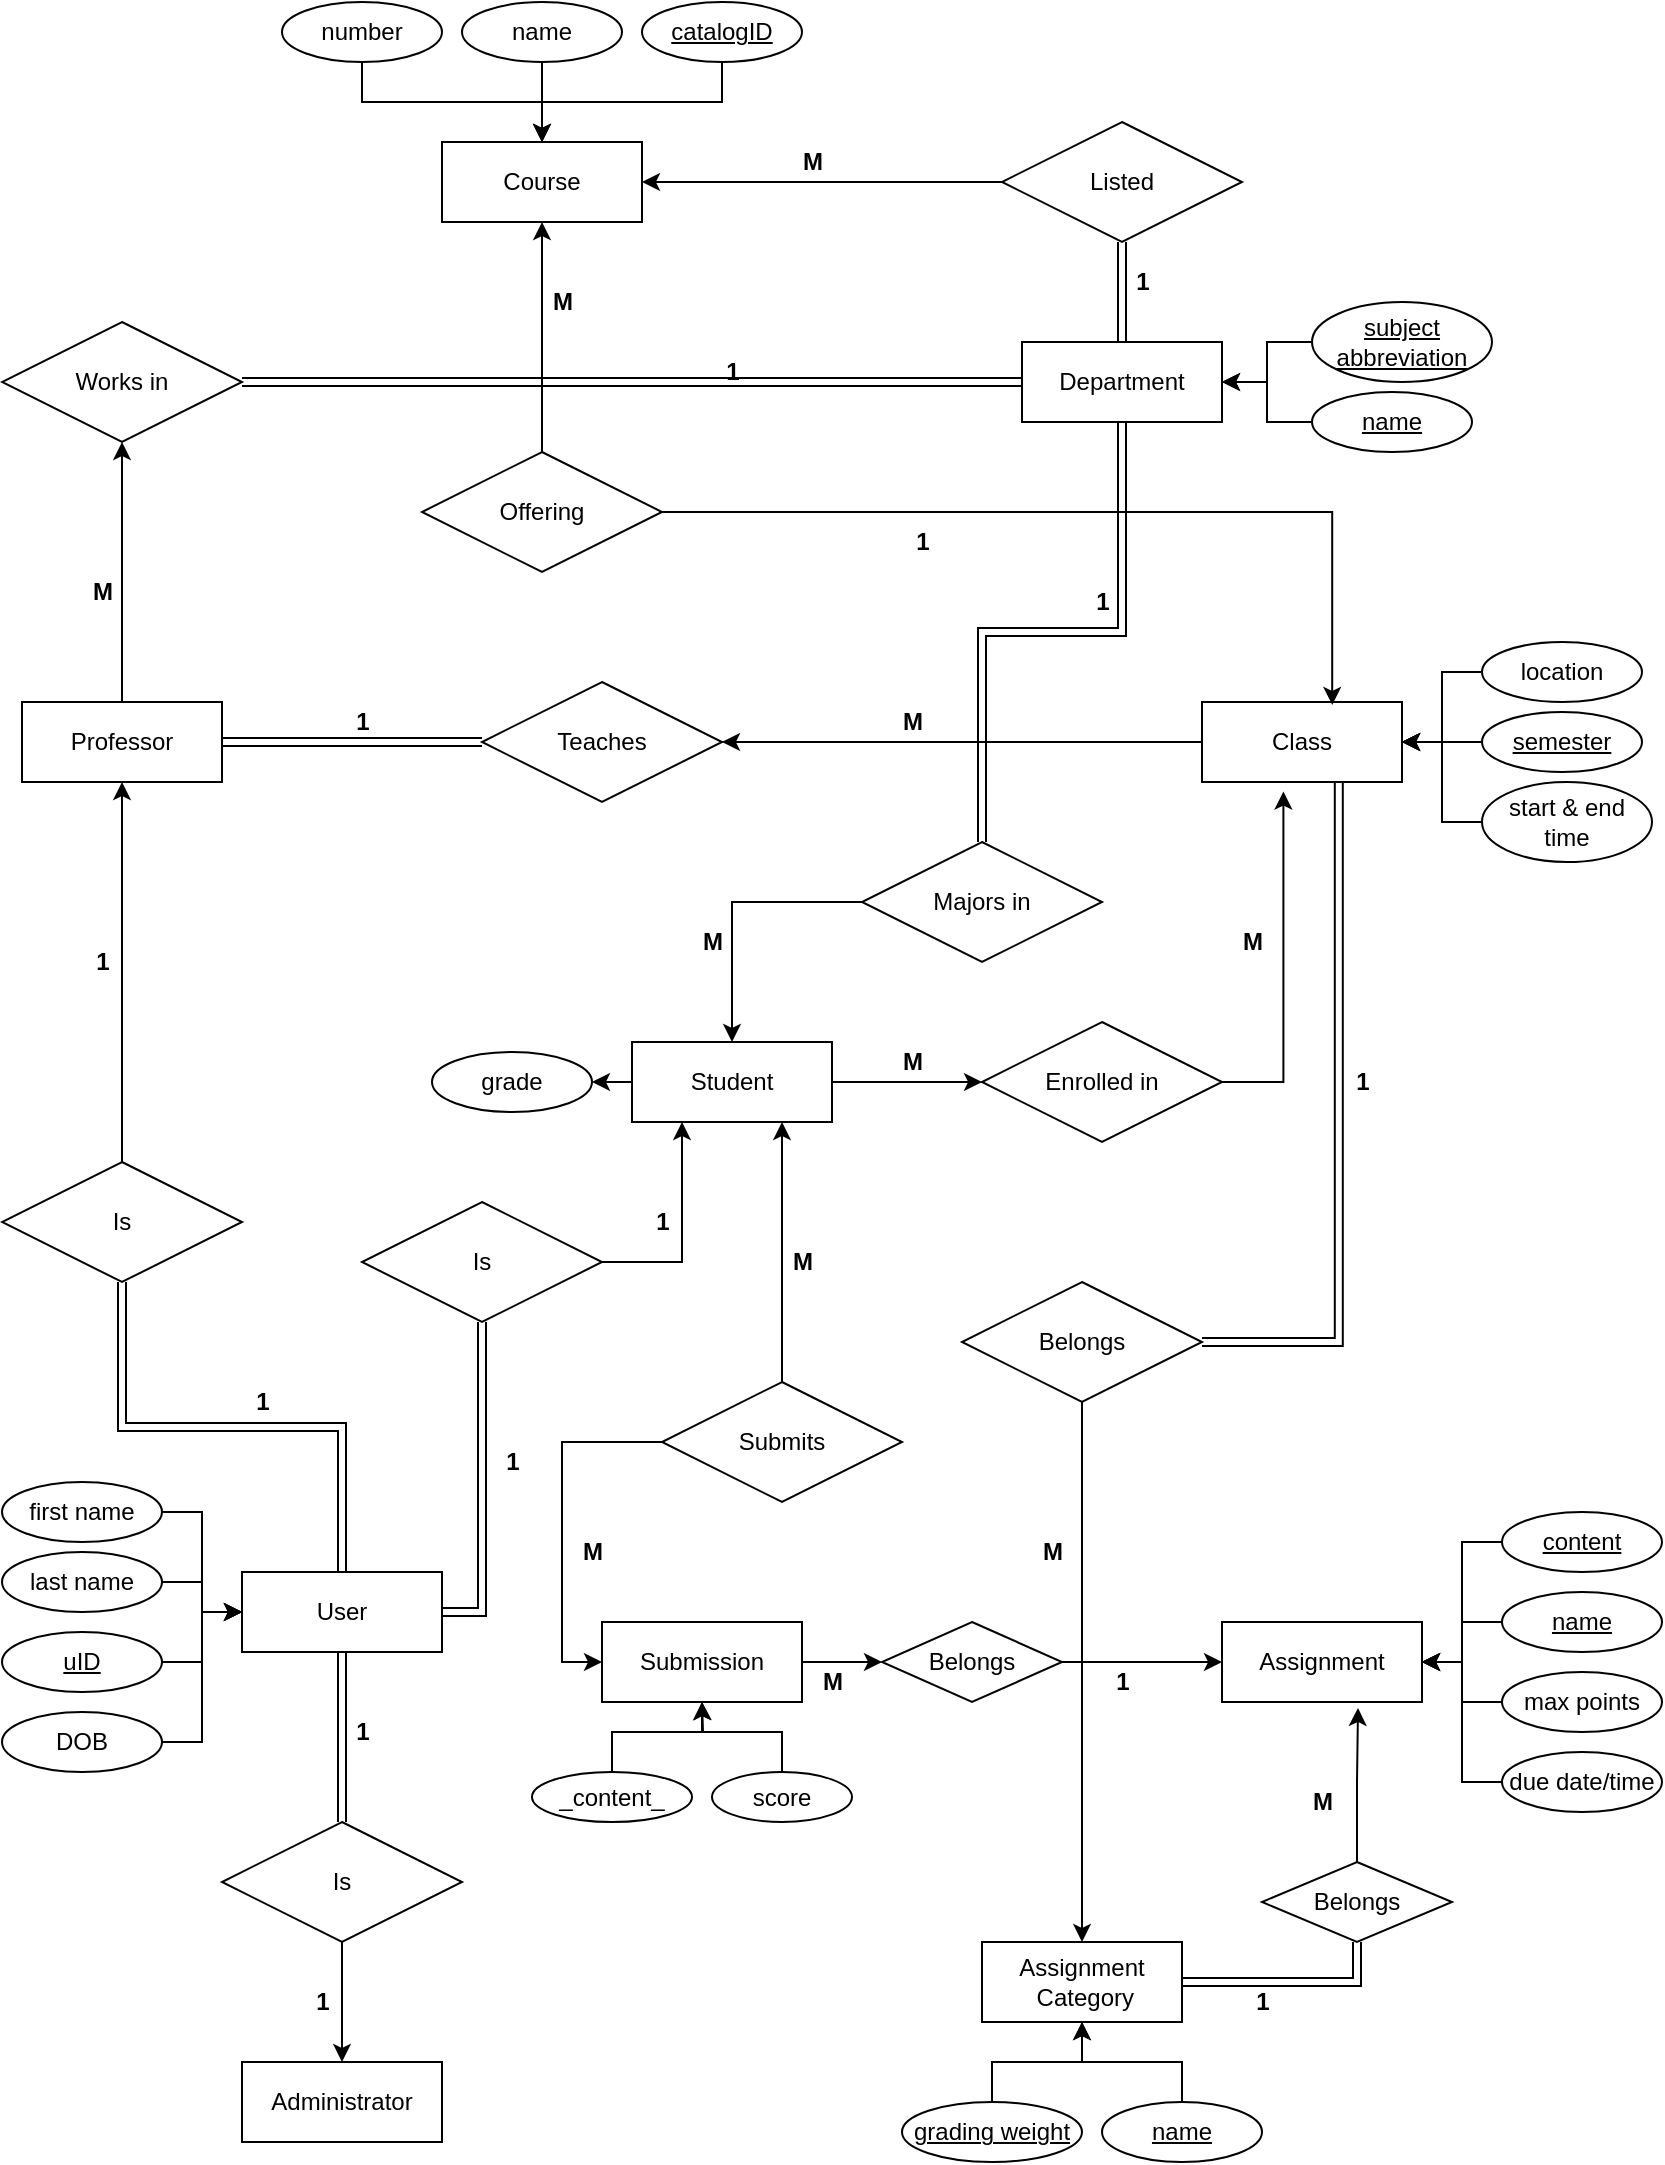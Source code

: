<mxfile version="19.0.2" type="device"><diagram id="a6OZmlNW2M9h93-4Wqxs" name="Page-1"><mxGraphModel dx="904" dy="631" grid="1" gridSize="10" guides="1" tooltips="1" connect="1" arrows="1" fold="1" page="1" pageScale="1" pageWidth="850" pageHeight="1100" math="0" shadow="0"><root><mxCell id="0"/><mxCell id="1" parent="0"/><mxCell id="9GwK_CH7k2-9QjsQ6B2H-136" style="edgeStyle=orthogonalEdgeStyle;rounded=0;orthogonalLoop=1;jettySize=auto;html=1;exitX=0.5;exitY=0;exitDx=0;exitDy=0;entryX=0.5;entryY=1;entryDx=0;entryDy=0;shape=link;" edge="1" parent="1" source="9GwK_CH7k2-9QjsQ6B2H-1" target="9GwK_CH7k2-9QjsQ6B2H-133"><mxGeometry relative="1" as="geometry"/></mxCell><mxCell id="9GwK_CH7k2-9QjsQ6B2H-139" style="edgeStyle=orthogonalEdgeStyle;rounded=0;orthogonalLoop=1;jettySize=auto;html=1;exitX=0.5;exitY=1;exitDx=0;exitDy=0;entryX=0.5;entryY=0;entryDx=0;entryDy=0;shape=link;" edge="1" parent="1" source="9GwK_CH7k2-9QjsQ6B2H-1" target="9GwK_CH7k2-9QjsQ6B2H-134"><mxGeometry relative="1" as="geometry"/></mxCell><mxCell id="9GwK_CH7k2-9QjsQ6B2H-141" style="edgeStyle=orthogonalEdgeStyle;rounded=0;orthogonalLoop=1;jettySize=auto;html=1;exitX=1;exitY=0.5;exitDx=0;exitDy=0;entryX=0.5;entryY=1;entryDx=0;entryDy=0;shape=link;" edge="1" parent="1" source="9GwK_CH7k2-9QjsQ6B2H-1" target="9GwK_CH7k2-9QjsQ6B2H-135"><mxGeometry relative="1" as="geometry"><mxPoint x="280" y="765" as="targetPoint"/></mxGeometry></mxCell><mxCell id="9GwK_CH7k2-9QjsQ6B2H-1" value="User" style="whiteSpace=wrap;html=1;align=center;" vertex="1" parent="1"><mxGeometry x="130" y="795" width="100" height="40" as="geometry"/></mxCell><mxCell id="9GwK_CH7k2-9QjsQ6B2H-47" style="edgeStyle=orthogonalEdgeStyle;rounded=0;orthogonalLoop=1;jettySize=auto;html=1;exitX=1;exitY=0.5;exitDx=0;exitDy=0;entryX=0;entryY=0.5;entryDx=0;entryDy=0;" edge="1" parent="1" source="9GwK_CH7k2-9QjsQ6B2H-2" target="9GwK_CH7k2-9QjsQ6B2H-1"><mxGeometry relative="1" as="geometry"/></mxCell><mxCell id="9GwK_CH7k2-9QjsQ6B2H-2" value="&lt;u&gt;uID&lt;/u&gt;" style="ellipse;whiteSpace=wrap;html=1;align=center;" vertex="1" parent="1"><mxGeometry x="10" y="825" width="80" height="30" as="geometry"/></mxCell><mxCell id="9GwK_CH7k2-9QjsQ6B2H-45" style="edgeStyle=orthogonalEdgeStyle;rounded=0;orthogonalLoop=1;jettySize=auto;html=1;exitX=1;exitY=0.5;exitDx=0;exitDy=0;entryX=0;entryY=0.5;entryDx=0;entryDy=0;" edge="1" parent="1" source="9GwK_CH7k2-9QjsQ6B2H-3" target="9GwK_CH7k2-9QjsQ6B2H-1"><mxGeometry relative="1" as="geometry"/></mxCell><mxCell id="9GwK_CH7k2-9QjsQ6B2H-3" value="first name" style="ellipse;whiteSpace=wrap;html=1;align=center;" vertex="1" parent="1"><mxGeometry x="10" y="750" width="80" height="30" as="geometry"/></mxCell><mxCell id="9GwK_CH7k2-9QjsQ6B2H-46" style="edgeStyle=orthogonalEdgeStyle;rounded=0;orthogonalLoop=1;jettySize=auto;html=1;exitX=1;exitY=0.5;exitDx=0;exitDy=0;entryX=0;entryY=0.5;entryDx=0;entryDy=0;" edge="1" parent="1" source="9GwK_CH7k2-9QjsQ6B2H-4" target="9GwK_CH7k2-9QjsQ6B2H-1"><mxGeometry relative="1" as="geometry"/></mxCell><mxCell id="9GwK_CH7k2-9QjsQ6B2H-4" value="last name" style="ellipse;whiteSpace=wrap;html=1;align=center;" vertex="1" parent="1"><mxGeometry x="10" y="785" width="80" height="30" as="geometry"/></mxCell><mxCell id="9GwK_CH7k2-9QjsQ6B2H-48" style="edgeStyle=orthogonalEdgeStyle;rounded=0;orthogonalLoop=1;jettySize=auto;html=1;exitX=1;exitY=0.5;exitDx=0;exitDy=0;entryX=0;entryY=0.5;entryDx=0;entryDy=0;" edge="1" parent="1" source="9GwK_CH7k2-9QjsQ6B2H-114" target="9GwK_CH7k2-9QjsQ6B2H-1"><mxGeometry relative="1" as="geometry"><mxPoint x="90" y="880" as="sourcePoint"/></mxGeometry></mxCell><mxCell id="9GwK_CH7k2-9QjsQ6B2H-9" style="edgeStyle=orthogonalEdgeStyle;rounded=0;orthogonalLoop=1;jettySize=auto;html=1;exitX=0.5;exitY=0;exitDx=0;exitDy=0;entryX=0.5;entryY=0;entryDx=0;entryDy=0;" edge="1" parent="1" source="9GwK_CH7k2-9QjsQ6B2H-1" target="9GwK_CH7k2-9QjsQ6B2H-1"><mxGeometry relative="1" as="geometry"><mxPoint x="170" y="785" as="targetPoint"/></mxGeometry></mxCell><mxCell id="9GwK_CH7k2-9QjsQ6B2H-127" style="rounded=0;orthogonalLoop=1;jettySize=auto;html=1;exitX=0.5;exitY=1;exitDx=0;exitDy=0;entryX=0.5;entryY=0;entryDx=0;entryDy=0;edgeStyle=orthogonalEdgeStyle;shape=link;" edge="1" parent="1" source="9GwK_CH7k2-9QjsQ6B2H-13" target="9GwK_CH7k2-9QjsQ6B2H-126"><mxGeometry relative="1" as="geometry"/></mxCell><mxCell id="9GwK_CH7k2-9QjsQ6B2H-13" value="Department" style="whiteSpace=wrap;html=1;align=center;" vertex="1" parent="1"><mxGeometry x="520" y="180" width="100" height="40" as="geometry"/></mxCell><mxCell id="9GwK_CH7k2-9QjsQ6B2H-44" style="edgeStyle=orthogonalEdgeStyle;rounded=0;orthogonalLoop=1;jettySize=auto;html=1;exitX=0;exitY=0.5;exitDx=0;exitDy=0;entryX=1;entryY=0.5;entryDx=0;entryDy=0;" edge="1" parent="1" source="9GwK_CH7k2-9QjsQ6B2H-15" target="9GwK_CH7k2-9QjsQ6B2H-13"><mxGeometry relative="1" as="geometry"/></mxCell><mxCell id="9GwK_CH7k2-9QjsQ6B2H-15" value="&lt;u&gt;name&lt;/u&gt;" style="ellipse;whiteSpace=wrap;html=1;align=center;" vertex="1" parent="1"><mxGeometry x="665" y="205" width="80" height="30" as="geometry"/></mxCell><mxCell id="9GwK_CH7k2-9QjsQ6B2H-42" style="edgeStyle=orthogonalEdgeStyle;rounded=0;orthogonalLoop=1;jettySize=auto;html=1;exitX=0;exitY=0.5;exitDx=0;exitDy=0;entryX=1;entryY=0.5;entryDx=0;entryDy=0;" edge="1" parent="1" source="9GwK_CH7k2-9QjsQ6B2H-16" target="9GwK_CH7k2-9QjsQ6B2H-13"><mxGeometry relative="1" as="geometry"/></mxCell><mxCell id="9GwK_CH7k2-9QjsQ6B2H-16" value="&lt;u&gt;subject abbreviation&lt;/u&gt;" style="ellipse;whiteSpace=wrap;html=1;align=center;" vertex="1" parent="1"><mxGeometry x="665" y="160" width="90" height="40" as="geometry"/></mxCell><mxCell id="9GwK_CH7k2-9QjsQ6B2H-23" value="Course" style="whiteSpace=wrap;html=1;align=center;" vertex="1" parent="1"><mxGeometry x="230" y="80" width="100" height="40" as="geometry"/></mxCell><mxCell id="9GwK_CH7k2-9QjsQ6B2H-25" style="edgeStyle=orthogonalEdgeStyle;rounded=0;orthogonalLoop=1;jettySize=auto;html=1;exitX=0.5;exitY=1;exitDx=0;exitDy=0;entryX=0.5;entryY=0;entryDx=0;entryDy=0;" edge="1" parent="1" source="9GwK_CH7k2-9QjsQ6B2H-24" target="9GwK_CH7k2-9QjsQ6B2H-23"><mxGeometry relative="1" as="geometry"/></mxCell><mxCell id="9GwK_CH7k2-9QjsQ6B2H-24" value="name" style="ellipse;whiteSpace=wrap;html=1;align=center;" vertex="1" parent="1"><mxGeometry x="240" y="10" width="80" height="30" as="geometry"/></mxCell><mxCell id="9GwK_CH7k2-9QjsQ6B2H-50" style="edgeStyle=orthogonalEdgeStyle;rounded=0;orthogonalLoop=1;jettySize=auto;html=1;exitX=0.5;exitY=1;exitDx=0;exitDy=0;entryX=0.5;entryY=0;entryDx=0;entryDy=0;" edge="1" parent="1" source="9GwK_CH7k2-9QjsQ6B2H-26" target="9GwK_CH7k2-9QjsQ6B2H-23"><mxGeometry relative="1" as="geometry"/></mxCell><mxCell id="9GwK_CH7k2-9QjsQ6B2H-26" value="number" style="ellipse;whiteSpace=wrap;html=1;align=center;" vertex="1" parent="1"><mxGeometry x="150" y="10" width="80" height="30" as="geometry"/></mxCell><mxCell id="9GwK_CH7k2-9QjsQ6B2H-49" style="edgeStyle=orthogonalEdgeStyle;rounded=0;orthogonalLoop=1;jettySize=auto;html=1;exitX=0.5;exitY=1;exitDx=0;exitDy=0;entryX=0.5;entryY=0;entryDx=0;entryDy=0;" edge="1" parent="1" source="9GwK_CH7k2-9QjsQ6B2H-28" target="9GwK_CH7k2-9QjsQ6B2H-23"><mxGeometry relative="1" as="geometry"/></mxCell><mxCell id="9GwK_CH7k2-9QjsQ6B2H-28" value="&lt;u&gt;catalogID&lt;/u&gt;" style="ellipse;whiteSpace=wrap;html=1;align=center;" vertex="1" parent="1"><mxGeometry x="330" y="10" width="80" height="30" as="geometry"/></mxCell><mxCell id="9GwK_CH7k2-9QjsQ6B2H-179" style="edgeStyle=orthogonalEdgeStyle;rounded=0;orthogonalLoop=1;jettySize=auto;html=1;exitX=0.684;exitY=0.981;exitDx=0;exitDy=0;entryX=1;entryY=0.5;entryDx=0;entryDy=0;exitPerimeter=0;shape=link;" edge="1" parent="1" source="9GwK_CH7k2-9QjsQ6B2H-33" target="9GwK_CH7k2-9QjsQ6B2H-101"><mxGeometry relative="1" as="geometry"/></mxCell><mxCell id="9GwK_CH7k2-9QjsQ6B2H-183" style="edgeStyle=orthogonalEdgeStyle;rounded=0;orthogonalLoop=1;jettySize=auto;html=1;exitX=0;exitY=0.5;exitDx=0;exitDy=0;entryX=1;entryY=0.5;entryDx=0;entryDy=0;" edge="1" parent="1" source="9GwK_CH7k2-9QjsQ6B2H-33" target="9GwK_CH7k2-9QjsQ6B2H-130"><mxGeometry relative="1" as="geometry"/></mxCell><mxCell id="9GwK_CH7k2-9QjsQ6B2H-33" value="Class" style="whiteSpace=wrap;html=1;align=center;" vertex="1" parent="1"><mxGeometry x="610" y="360" width="100" height="40" as="geometry"/></mxCell><mxCell id="9GwK_CH7k2-9QjsQ6B2H-37" style="edgeStyle=orthogonalEdgeStyle;rounded=0;orthogonalLoop=1;jettySize=auto;html=1;exitX=0;exitY=0.5;exitDx=0;exitDy=0;entryX=1;entryY=0.5;entryDx=0;entryDy=0;" edge="1" parent="1" source="9GwK_CH7k2-9QjsQ6B2H-34" target="9GwK_CH7k2-9QjsQ6B2H-33"><mxGeometry relative="1" as="geometry"/></mxCell><mxCell id="9GwK_CH7k2-9QjsQ6B2H-39" style="edgeStyle=orthogonalEdgeStyle;rounded=0;orthogonalLoop=1;jettySize=auto;html=1;exitX=0;exitY=0.5;exitDx=0;exitDy=0;entryX=1;entryY=0.5;entryDx=0;entryDy=0;" edge="1" parent="1" source="9GwK_CH7k2-9QjsQ6B2H-34" target="9GwK_CH7k2-9QjsQ6B2H-33"><mxGeometry relative="1" as="geometry"/></mxCell><mxCell id="9GwK_CH7k2-9QjsQ6B2H-34" value="&lt;u&gt;semester&lt;/u&gt;" style="ellipse;whiteSpace=wrap;html=1;align=center;" vertex="1" parent="1"><mxGeometry x="750" y="365" width="80" height="30" as="geometry"/></mxCell><mxCell id="9GwK_CH7k2-9QjsQ6B2H-41" style="edgeStyle=orthogonalEdgeStyle;rounded=0;orthogonalLoop=1;jettySize=auto;html=1;exitX=0;exitY=0.5;exitDx=0;exitDy=0;entryX=1;entryY=0.5;entryDx=0;entryDy=0;" edge="1" parent="1" source="9GwK_CH7k2-9QjsQ6B2H-35" target="9GwK_CH7k2-9QjsQ6B2H-33"><mxGeometry relative="1" as="geometry"/></mxCell><mxCell id="9GwK_CH7k2-9QjsQ6B2H-35" value="location" style="ellipse;whiteSpace=wrap;html=1;align=center;" vertex="1" parent="1"><mxGeometry x="750" y="330" width="80" height="30" as="geometry"/></mxCell><mxCell id="9GwK_CH7k2-9QjsQ6B2H-40" style="edgeStyle=orthogonalEdgeStyle;rounded=0;orthogonalLoop=1;jettySize=auto;html=1;exitX=0;exitY=0.5;exitDx=0;exitDy=0;entryX=1;entryY=0.5;entryDx=0;entryDy=0;" edge="1" parent="1" source="9GwK_CH7k2-9QjsQ6B2H-36" target="9GwK_CH7k2-9QjsQ6B2H-33"><mxGeometry relative="1" as="geometry"/></mxCell><mxCell id="9GwK_CH7k2-9QjsQ6B2H-36" value="start &amp;amp; end time" style="ellipse;whiteSpace=wrap;html=1;align=center;" vertex="1" parent="1"><mxGeometry x="750" y="400" width="85" height="40" as="geometry"/></mxCell><mxCell id="9GwK_CH7k2-9QjsQ6B2H-51" value="&lt;div&gt;Assignment&lt;/div&gt;" style="whiteSpace=wrap;html=1;align=center;" vertex="1" parent="1"><mxGeometry x="620" y="820" width="100" height="40" as="geometry"/></mxCell><mxCell id="9GwK_CH7k2-9QjsQ6B2H-57" style="edgeStyle=orthogonalEdgeStyle;rounded=0;orthogonalLoop=1;jettySize=auto;html=1;exitX=0;exitY=0.5;exitDx=0;exitDy=0;entryX=1;entryY=0.5;entryDx=0;entryDy=0;" edge="1" parent="1" source="9GwK_CH7k2-9QjsQ6B2H-52" target="9GwK_CH7k2-9QjsQ6B2H-51"><mxGeometry relative="1" as="geometry"/></mxCell><mxCell id="9GwK_CH7k2-9QjsQ6B2H-52" value="&lt;u&gt;name&lt;/u&gt;" style="ellipse;whiteSpace=wrap;html=1;align=center;" vertex="1" parent="1"><mxGeometry x="760" y="805" width="80" height="30" as="geometry"/></mxCell><mxCell id="9GwK_CH7k2-9QjsQ6B2H-60" style="edgeStyle=orthogonalEdgeStyle;rounded=0;orthogonalLoop=1;jettySize=auto;html=1;exitX=0;exitY=0.5;exitDx=0;exitDy=0;entryX=1;entryY=0.5;entryDx=0;entryDy=0;" edge="1" parent="1" source="9GwK_CH7k2-9QjsQ6B2H-53" target="9GwK_CH7k2-9QjsQ6B2H-51"><mxGeometry relative="1" as="geometry"/></mxCell><mxCell id="9GwK_CH7k2-9QjsQ6B2H-53" value="max points" style="ellipse;whiteSpace=wrap;html=1;align=center;" vertex="1" parent="1"><mxGeometry x="760" y="845" width="80" height="30" as="geometry"/></mxCell><mxCell id="9GwK_CH7k2-9QjsQ6B2H-59" style="edgeStyle=orthogonalEdgeStyle;rounded=0;orthogonalLoop=1;jettySize=auto;html=1;exitX=0;exitY=0.5;exitDx=0;exitDy=0;entryX=1;entryY=0.5;entryDx=0;entryDy=0;" edge="1" parent="1" source="9GwK_CH7k2-9QjsQ6B2H-54" target="9GwK_CH7k2-9QjsQ6B2H-51"><mxGeometry relative="1" as="geometry"/></mxCell><mxCell id="9GwK_CH7k2-9QjsQ6B2H-54" value="&lt;u&gt;content&lt;/u&gt;" style="ellipse;whiteSpace=wrap;html=1;align=center;" vertex="1" parent="1"><mxGeometry x="760" y="765" width="80" height="30" as="geometry"/></mxCell><mxCell id="9GwK_CH7k2-9QjsQ6B2H-61" style="edgeStyle=orthogonalEdgeStyle;rounded=0;orthogonalLoop=1;jettySize=auto;html=1;exitX=0;exitY=0.5;exitDx=0;exitDy=0;entryX=1;entryY=0.5;entryDx=0;entryDy=0;" edge="1" parent="1" source="9GwK_CH7k2-9QjsQ6B2H-55" target="9GwK_CH7k2-9QjsQ6B2H-51"><mxGeometry relative="1" as="geometry"/></mxCell><mxCell id="9GwK_CH7k2-9QjsQ6B2H-55" value="due date/time" style="ellipse;whiteSpace=wrap;html=1;align=center;" vertex="1" parent="1"><mxGeometry x="760" y="885" width="80" height="30" as="geometry"/></mxCell><mxCell id="9GwK_CH7k2-9QjsQ6B2H-63" value="&lt;div&gt;Assignment&lt;/div&gt;&amp;nbsp;Category" style="whiteSpace=wrap;html=1;align=center;" vertex="1" parent="1"><mxGeometry x="500" y="980" width="100" height="40" as="geometry"/></mxCell><mxCell id="9GwK_CH7k2-9QjsQ6B2H-66" style="edgeStyle=orthogonalEdgeStyle;rounded=0;orthogonalLoop=1;jettySize=auto;html=1;exitX=0.5;exitY=0;exitDx=0;exitDy=0;entryX=0.5;entryY=1;entryDx=0;entryDy=0;" edge="1" parent="1" source="9GwK_CH7k2-9QjsQ6B2H-64" target="9GwK_CH7k2-9QjsQ6B2H-63"><mxGeometry relative="1" as="geometry"/></mxCell><mxCell id="9GwK_CH7k2-9QjsQ6B2H-64" value="&lt;u&gt;name&lt;/u&gt;" style="ellipse;whiteSpace=wrap;html=1;align=center;" vertex="1" parent="1"><mxGeometry x="560" y="1060" width="80" height="30" as="geometry"/></mxCell><mxCell id="9GwK_CH7k2-9QjsQ6B2H-67" style="edgeStyle=orthogonalEdgeStyle;rounded=0;orthogonalLoop=1;jettySize=auto;html=1;exitX=0.5;exitY=0;exitDx=0;exitDy=0;entryX=0.5;entryY=1;entryDx=0;entryDy=0;" edge="1" parent="1" source="9GwK_CH7k2-9QjsQ6B2H-65" target="9GwK_CH7k2-9QjsQ6B2H-63"><mxGeometry relative="1" as="geometry"/></mxCell><mxCell id="9GwK_CH7k2-9QjsQ6B2H-65" value="&lt;u&gt;grading weight&lt;/u&gt;" style="ellipse;whiteSpace=wrap;html=1;align=center;" vertex="1" parent="1"><mxGeometry x="460" y="1060" width="90" height="30" as="geometry"/></mxCell><mxCell id="9GwK_CH7k2-9QjsQ6B2H-155" style="edgeStyle=orthogonalEdgeStyle;rounded=0;orthogonalLoop=1;jettySize=auto;html=1;exitX=1;exitY=0.5;exitDx=0;exitDy=0;entryX=0;entryY=0.5;entryDx=0;entryDy=0;shape=link;" edge="1" parent="1" source="9GwK_CH7k2-9QjsQ6B2H-71" target="9GwK_CH7k2-9QjsQ6B2H-13"><mxGeometry relative="1" as="geometry"/></mxCell><mxCell id="9GwK_CH7k2-9QjsQ6B2H-71" value="Works in" style="shape=rhombus;perimeter=rhombusPerimeter;whiteSpace=wrap;html=1;align=center;" vertex="1" parent="1"><mxGeometry x="10" y="170" width="120" height="60" as="geometry"/></mxCell><mxCell id="9GwK_CH7k2-9QjsQ6B2H-160" style="edgeStyle=orthogonalEdgeStyle;rounded=0;orthogonalLoop=1;jettySize=auto;html=1;exitX=0.5;exitY=0;exitDx=0;exitDy=0;entryX=0.75;entryY=1;entryDx=0;entryDy=0;" edge="1" parent="1" source="9GwK_CH7k2-9QjsQ6B2H-79" target="9GwK_CH7k2-9QjsQ6B2H-120"><mxGeometry relative="1" as="geometry"/></mxCell><mxCell id="9GwK_CH7k2-9QjsQ6B2H-206" style="edgeStyle=orthogonalEdgeStyle;rounded=0;orthogonalLoop=1;jettySize=auto;html=1;exitX=0;exitY=0.5;exitDx=0;exitDy=0;entryX=0;entryY=0.5;entryDx=0;entryDy=0;" edge="1" parent="1" source="9GwK_CH7k2-9QjsQ6B2H-79" target="9GwK_CH7k2-9QjsQ6B2H-201"><mxGeometry relative="1" as="geometry"/></mxCell><mxCell id="9GwK_CH7k2-9QjsQ6B2H-79" value="Submits" style="shape=rhombus;perimeter=rhombusPerimeter;whiteSpace=wrap;html=1;align=center;" vertex="1" parent="1"><mxGeometry x="340" y="700" width="120" height="60" as="geometry"/></mxCell><mxCell id="9GwK_CH7k2-9QjsQ6B2H-158" style="edgeStyle=orthogonalEdgeStyle;rounded=0;orthogonalLoop=1;jettySize=auto;html=1;exitX=0.5;exitY=1;exitDx=0;exitDy=0;entryX=1;entryY=0.5;entryDx=0;entryDy=0;shape=link;" edge="1" parent="1" source="9GwK_CH7k2-9QjsQ6B2H-95" target="9GwK_CH7k2-9QjsQ6B2H-63"><mxGeometry relative="1" as="geometry"/></mxCell><mxCell id="9GwK_CH7k2-9QjsQ6B2H-210" style="edgeStyle=orthogonalEdgeStyle;rounded=0;orthogonalLoop=1;jettySize=auto;html=1;exitX=0.5;exitY=0;exitDx=0;exitDy=0;entryX=0.68;entryY=1.075;entryDx=0;entryDy=0;entryPerimeter=0;" edge="1" parent="1" source="9GwK_CH7k2-9QjsQ6B2H-95" target="9GwK_CH7k2-9QjsQ6B2H-51"><mxGeometry relative="1" as="geometry"/></mxCell><mxCell id="9GwK_CH7k2-9QjsQ6B2H-95" value="Belongs" style="shape=rhombus;perimeter=rhombusPerimeter;whiteSpace=wrap;html=1;align=center;" vertex="1" parent="1"><mxGeometry x="640" y="940" width="95" height="40" as="geometry"/></mxCell><mxCell id="9GwK_CH7k2-9QjsQ6B2H-117" style="edgeStyle=orthogonalEdgeStyle;rounded=0;orthogonalLoop=1;jettySize=auto;html=1;exitX=0.5;exitY=1;exitDx=0;exitDy=0;entryX=0.5;entryY=0;entryDx=0;entryDy=0;" edge="1" parent="1" source="9GwK_CH7k2-9QjsQ6B2H-101" target="9GwK_CH7k2-9QjsQ6B2H-63"><mxGeometry relative="1" as="geometry"/></mxCell><mxCell id="9GwK_CH7k2-9QjsQ6B2H-101" value="Belongs" style="shape=rhombus;perimeter=rhombusPerimeter;whiteSpace=wrap;html=1;align=center;" vertex="1" parent="1"><mxGeometry x="490" y="650" width="120" height="60" as="geometry"/></mxCell><mxCell id="9GwK_CH7k2-9QjsQ6B2H-114" value="DOB" style="ellipse;whiteSpace=wrap;html=1;align=center;" vertex="1" parent="1"><mxGeometry x="10" y="865" width="80" height="30" as="geometry"/></mxCell><mxCell id="9GwK_CH7k2-9QjsQ6B2H-124" style="edgeStyle=orthogonalEdgeStyle;rounded=0;orthogonalLoop=1;jettySize=auto;html=1;exitX=0.5;exitY=0;exitDx=0;exitDy=0;entryX=0.5;entryY=1;entryDx=0;entryDy=0;" edge="1" parent="1" source="9GwK_CH7k2-9QjsQ6B2H-119" target="9GwK_CH7k2-9QjsQ6B2H-71"><mxGeometry relative="1" as="geometry"/></mxCell><mxCell id="9GwK_CH7k2-9QjsQ6B2H-119" value="Professor" style="whiteSpace=wrap;html=1;align=center;" vertex="1" parent="1"><mxGeometry x="20" y="360" width="100" height="40" as="geometry"/></mxCell><mxCell id="9GwK_CH7k2-9QjsQ6B2H-121" value="Administrator" style="whiteSpace=wrap;html=1;align=center;" vertex="1" parent="1"><mxGeometry x="130" y="1040" width="100" height="40" as="geometry"/></mxCell><mxCell id="9GwK_CH7k2-9QjsQ6B2H-164" style="edgeStyle=orthogonalEdgeStyle;rounded=0;orthogonalLoop=1;jettySize=auto;html=1;exitX=0;exitY=0.5;exitDx=0;exitDy=0;entryX=1;entryY=0.5;entryDx=0;entryDy=0;" edge="1" parent="1" source="9GwK_CH7k2-9QjsQ6B2H-120" target="9GwK_CH7k2-9QjsQ6B2H-153"><mxGeometry relative="1" as="geometry"/></mxCell><mxCell id="9GwK_CH7k2-9QjsQ6B2H-181" style="edgeStyle=orthogonalEdgeStyle;rounded=0;orthogonalLoop=1;jettySize=auto;html=1;exitX=1;exitY=0.5;exitDx=0;exitDy=0;entryX=0;entryY=0.5;entryDx=0;entryDy=0;" edge="1" parent="1" source="9GwK_CH7k2-9QjsQ6B2H-120" target="9GwK_CH7k2-9QjsQ6B2H-145"><mxGeometry relative="1" as="geometry"/></mxCell><mxCell id="9GwK_CH7k2-9QjsQ6B2H-120" value="Student" style="whiteSpace=wrap;html=1;align=center;" vertex="1" parent="1"><mxGeometry x="325" y="530" width="100" height="40" as="geometry"/></mxCell><mxCell id="9GwK_CH7k2-9QjsQ6B2H-182" style="edgeStyle=orthogonalEdgeStyle;rounded=0;orthogonalLoop=1;jettySize=auto;html=1;exitX=0;exitY=0.5;exitDx=0;exitDy=0;entryX=0.5;entryY=0;entryDx=0;entryDy=0;" edge="1" parent="1" source="9GwK_CH7k2-9QjsQ6B2H-126" target="9GwK_CH7k2-9QjsQ6B2H-120"><mxGeometry relative="1" as="geometry"/></mxCell><mxCell id="9GwK_CH7k2-9QjsQ6B2H-126" value="Majors in" style="shape=rhombus;perimeter=rhombusPerimeter;whiteSpace=wrap;html=1;align=center;" vertex="1" parent="1"><mxGeometry x="440" y="430" width="120" height="60" as="geometry"/></mxCell><mxCell id="9GwK_CH7k2-9QjsQ6B2H-131" style="edgeStyle=orthogonalEdgeStyle;rounded=0;orthogonalLoop=1;jettySize=auto;html=1;exitX=0;exitY=0.5;exitDx=0;exitDy=0;entryX=1;entryY=0.5;entryDx=0;entryDy=0;shape=link;" edge="1" parent="1" source="9GwK_CH7k2-9QjsQ6B2H-130" target="9GwK_CH7k2-9QjsQ6B2H-119"><mxGeometry relative="1" as="geometry"/></mxCell><mxCell id="9GwK_CH7k2-9QjsQ6B2H-130" value="Teaches" style="shape=rhombus;perimeter=rhombusPerimeter;whiteSpace=wrap;html=1;align=center;" vertex="1" parent="1"><mxGeometry x="250" y="350" width="120" height="60" as="geometry"/></mxCell><mxCell id="9GwK_CH7k2-9QjsQ6B2H-137" style="edgeStyle=orthogonalEdgeStyle;rounded=0;orthogonalLoop=1;jettySize=auto;html=1;exitX=0.5;exitY=0;exitDx=0;exitDy=0;entryX=0.5;entryY=1;entryDx=0;entryDy=0;" edge="1" parent="1" source="9GwK_CH7k2-9QjsQ6B2H-133" target="9GwK_CH7k2-9QjsQ6B2H-119"><mxGeometry relative="1" as="geometry"/></mxCell><mxCell id="9GwK_CH7k2-9QjsQ6B2H-133" value="Is" style="shape=rhombus;perimeter=rhombusPerimeter;whiteSpace=wrap;html=1;align=center;" vertex="1" parent="1"><mxGeometry x="10" y="590" width="120" height="60" as="geometry"/></mxCell><mxCell id="9GwK_CH7k2-9QjsQ6B2H-140" style="edgeStyle=orthogonalEdgeStyle;rounded=0;orthogonalLoop=1;jettySize=auto;html=1;exitX=0.5;exitY=1;exitDx=0;exitDy=0;entryX=0.5;entryY=0;entryDx=0;entryDy=0;" edge="1" parent="1" source="9GwK_CH7k2-9QjsQ6B2H-134" target="9GwK_CH7k2-9QjsQ6B2H-121"><mxGeometry relative="1" as="geometry"/></mxCell><mxCell id="9GwK_CH7k2-9QjsQ6B2H-134" value="Is" style="shape=rhombus;perimeter=rhombusPerimeter;whiteSpace=wrap;html=1;align=center;" vertex="1" parent="1"><mxGeometry x="120" y="920" width="120" height="60" as="geometry"/></mxCell><mxCell id="9GwK_CH7k2-9QjsQ6B2H-161" style="edgeStyle=orthogonalEdgeStyle;rounded=0;orthogonalLoop=1;jettySize=auto;html=1;exitX=1;exitY=0.5;exitDx=0;exitDy=0;entryX=0.25;entryY=1;entryDx=0;entryDy=0;" edge="1" parent="1" source="9GwK_CH7k2-9QjsQ6B2H-135" target="9GwK_CH7k2-9QjsQ6B2H-120"><mxGeometry relative="1" as="geometry"/></mxCell><mxCell id="9GwK_CH7k2-9QjsQ6B2H-135" value="Is" style="shape=rhombus;perimeter=rhombusPerimeter;whiteSpace=wrap;html=1;align=center;" vertex="1" parent="1"><mxGeometry x="190" y="610" width="120" height="60" as="geometry"/></mxCell><mxCell id="9GwK_CH7k2-9QjsQ6B2H-193" style="edgeStyle=orthogonalEdgeStyle;rounded=0;orthogonalLoop=1;jettySize=auto;html=1;exitX=1;exitY=0.5;exitDx=0;exitDy=0;entryX=0.407;entryY=1.119;entryDx=0;entryDy=0;entryPerimeter=0;" edge="1" parent="1" source="9GwK_CH7k2-9QjsQ6B2H-145" target="9GwK_CH7k2-9QjsQ6B2H-33"><mxGeometry relative="1" as="geometry"/></mxCell><mxCell id="9GwK_CH7k2-9QjsQ6B2H-145" value="Enrolled in" style="shape=rhombus;perimeter=rhombusPerimeter;whiteSpace=wrap;html=1;align=center;" vertex="1" parent="1"><mxGeometry x="500" y="520" width="120" height="60" as="geometry"/></mxCell><mxCell id="9GwK_CH7k2-9QjsQ6B2H-153" value="grade" style="ellipse;whiteSpace=wrap;html=1;align=center;" vertex="1" parent="1"><mxGeometry x="225" y="535" width="80" height="30" as="geometry"/></mxCell><mxCell id="9GwK_CH7k2-9QjsQ6B2H-165" value="&lt;b&gt;M&lt;/b&gt;" style="text;html=1;align=center;verticalAlign=middle;resizable=0;points=[];autosize=1;strokeColor=none;fillColor=none;" vertex="1" parent="1"><mxGeometry x="400" y="80" width="30" height="20" as="geometry"/></mxCell><mxCell id="9GwK_CH7k2-9QjsQ6B2H-167" style="edgeStyle=orthogonalEdgeStyle;rounded=0;orthogonalLoop=1;jettySize=auto;html=1;exitX=0;exitY=0.5;exitDx=0;exitDy=0;entryX=1;entryY=0.5;entryDx=0;entryDy=0;" edge="1" parent="1" source="9GwK_CH7k2-9QjsQ6B2H-166" target="9GwK_CH7k2-9QjsQ6B2H-23"><mxGeometry relative="1" as="geometry"/></mxCell><mxCell id="9GwK_CH7k2-9QjsQ6B2H-168" style="edgeStyle=orthogonalEdgeStyle;rounded=0;orthogonalLoop=1;jettySize=auto;html=1;exitX=0.5;exitY=1;exitDx=0;exitDy=0;entryX=0.5;entryY=0;entryDx=0;entryDy=0;shape=link;" edge="1" parent="1" source="9GwK_CH7k2-9QjsQ6B2H-166" target="9GwK_CH7k2-9QjsQ6B2H-13"><mxGeometry relative="1" as="geometry"/></mxCell><mxCell id="9GwK_CH7k2-9QjsQ6B2H-166" value="&lt;div&gt;Listed&lt;/div&gt;" style="shape=rhombus;perimeter=rhombusPerimeter;whiteSpace=wrap;html=1;align=center;" vertex="1" parent="1"><mxGeometry x="510" y="70" width="120" height="60" as="geometry"/></mxCell><mxCell id="9GwK_CH7k2-9QjsQ6B2H-169" value="&lt;b&gt;1&lt;/b&gt;" style="text;html=1;align=center;verticalAlign=middle;resizable=0;points=[];autosize=1;strokeColor=none;fillColor=none;" vertex="1" parent="1"><mxGeometry x="570" y="140" width="20" height="20" as="geometry"/></mxCell><mxCell id="9GwK_CH7k2-9QjsQ6B2H-171" style="edgeStyle=orthogonalEdgeStyle;rounded=0;orthogonalLoop=1;jettySize=auto;html=1;exitX=0.5;exitY=0;exitDx=0;exitDy=0;entryX=0.5;entryY=1;entryDx=0;entryDy=0;" edge="1" parent="1" source="9GwK_CH7k2-9QjsQ6B2H-170" target="9GwK_CH7k2-9QjsQ6B2H-23"><mxGeometry relative="1" as="geometry"/></mxCell><mxCell id="9GwK_CH7k2-9QjsQ6B2H-173" style="edgeStyle=orthogonalEdgeStyle;rounded=0;orthogonalLoop=1;jettySize=auto;html=1;exitX=1;exitY=0.5;exitDx=0;exitDy=0;entryX=0.651;entryY=0.036;entryDx=0;entryDy=0;entryPerimeter=0;" edge="1" parent="1" source="9GwK_CH7k2-9QjsQ6B2H-170" target="9GwK_CH7k2-9QjsQ6B2H-33"><mxGeometry relative="1" as="geometry"/></mxCell><mxCell id="9GwK_CH7k2-9QjsQ6B2H-170" value="Offering" style="shape=rhombus;perimeter=rhombusPerimeter;whiteSpace=wrap;html=1;align=center;" vertex="1" parent="1"><mxGeometry x="220" y="235" width="120" height="60" as="geometry"/></mxCell><mxCell id="9GwK_CH7k2-9QjsQ6B2H-174" value="&lt;b&gt;M&lt;/b&gt;" style="text;html=1;align=center;verticalAlign=middle;resizable=0;points=[];autosize=1;strokeColor=none;fillColor=none;" vertex="1" parent="1"><mxGeometry x="45" y="295" width="30" height="20" as="geometry"/></mxCell><mxCell id="9GwK_CH7k2-9QjsQ6B2H-176" value="&lt;b&gt;M&lt;/b&gt;" style="text;html=1;align=center;verticalAlign=middle;resizable=0;points=[];autosize=1;strokeColor=none;fillColor=none;" vertex="1" parent="1"><mxGeometry x="275" y="150" width="30" height="20" as="geometry"/></mxCell><mxCell id="9GwK_CH7k2-9QjsQ6B2H-177" value="&lt;b&gt;1&lt;/b&gt;" style="text;html=1;align=center;verticalAlign=middle;resizable=0;points=[];autosize=1;strokeColor=none;fillColor=none;" vertex="1" parent="1"><mxGeometry x="460" y="270" width="20" height="20" as="geometry"/></mxCell><mxCell id="9GwK_CH7k2-9QjsQ6B2H-178" value="&lt;b&gt;M&lt;/b&gt;" style="text;html=1;align=center;verticalAlign=middle;resizable=0;points=[];autosize=1;strokeColor=none;fillColor=none;" vertex="1" parent="1"><mxGeometry x="520" y="775" width="30" height="20" as="geometry"/></mxCell><mxCell id="9GwK_CH7k2-9QjsQ6B2H-184" style="edgeStyle=orthogonalEdgeStyle;rounded=0;orthogonalLoop=1;jettySize=auto;html=1;exitX=0.5;exitY=1;exitDx=0;exitDy=0;" edge="1" parent="1" source="9GwK_CH7k2-9QjsQ6B2H-36" target="9GwK_CH7k2-9QjsQ6B2H-36"><mxGeometry relative="1" as="geometry"/></mxCell><mxCell id="9GwK_CH7k2-9QjsQ6B2H-185" value="&lt;b&gt;1&lt;/b&gt;" style="text;html=1;align=center;verticalAlign=middle;resizable=0;points=[];autosize=1;strokeColor=none;fillColor=none;" vertex="1" parent="1"><mxGeometry x="180" y="360" width="20" height="20" as="geometry"/></mxCell><mxCell id="9GwK_CH7k2-9QjsQ6B2H-186" value="&lt;b&gt;1&lt;/b&gt;" style="text;html=1;align=center;verticalAlign=middle;resizable=0;points=[];autosize=1;strokeColor=none;fillColor=none;" vertex="1" parent="1"><mxGeometry x="330" y="610" width="20" height="20" as="geometry"/></mxCell><mxCell id="9GwK_CH7k2-9QjsQ6B2H-187" value="&lt;b&gt;1&lt;/b&gt;" style="text;html=1;align=center;verticalAlign=middle;resizable=0;points=[];autosize=1;strokeColor=none;fillColor=none;" vertex="1" parent="1"><mxGeometry x="255" y="730" width="20" height="20" as="geometry"/></mxCell><mxCell id="9GwK_CH7k2-9QjsQ6B2H-188" value="&lt;b&gt;1&lt;/b&gt;" style="text;html=1;align=center;verticalAlign=middle;resizable=0;points=[];autosize=1;strokeColor=none;fillColor=none;" vertex="1" parent="1"><mxGeometry x="130" y="700" width="20" height="20" as="geometry"/></mxCell><mxCell id="9GwK_CH7k2-9QjsQ6B2H-189" value="&lt;b&gt;1&lt;/b&gt;" style="text;html=1;align=center;verticalAlign=middle;resizable=0;points=[];autosize=1;strokeColor=none;fillColor=none;" vertex="1" parent="1"><mxGeometry x="50" y="480" width="20" height="20" as="geometry"/></mxCell><mxCell id="9GwK_CH7k2-9QjsQ6B2H-190" value="&lt;b&gt;1&lt;/b&gt;" style="text;html=1;align=center;verticalAlign=middle;resizable=0;points=[];autosize=1;strokeColor=none;fillColor=none;" vertex="1" parent="1"><mxGeometry x="180" y="865" width="20" height="20" as="geometry"/></mxCell><mxCell id="9GwK_CH7k2-9QjsQ6B2H-191" value="&lt;b&gt;1&lt;/b&gt;" style="text;html=1;align=center;verticalAlign=middle;resizable=0;points=[];autosize=1;strokeColor=none;fillColor=none;" vertex="1" parent="1"><mxGeometry x="160" y="1000" width="20" height="20" as="geometry"/></mxCell><mxCell id="9GwK_CH7k2-9QjsQ6B2H-192" value="&lt;b&gt;M&lt;/b&gt;" style="text;html=1;align=center;verticalAlign=middle;resizable=0;points=[];autosize=1;strokeColor=none;fillColor=none;" vertex="1" parent="1"><mxGeometry x="620" y="470" width="30" height="20" as="geometry"/></mxCell><mxCell id="9GwK_CH7k2-9QjsQ6B2H-194" value="&lt;b&gt;1&lt;/b&gt;" style="text;html=1;align=center;verticalAlign=middle;resizable=0;points=[];autosize=1;strokeColor=none;fillColor=none;" vertex="1" parent="1"><mxGeometry x="550" y="300" width="20" height="20" as="geometry"/></mxCell><mxCell id="9GwK_CH7k2-9QjsQ6B2H-195" value="&lt;b&gt;1&lt;/b&gt;" style="text;html=1;align=center;verticalAlign=middle;resizable=0;points=[];autosize=1;strokeColor=none;fillColor=none;" vertex="1" parent="1"><mxGeometry x="680" y="540" width="20" height="20" as="geometry"/></mxCell><mxCell id="9GwK_CH7k2-9QjsQ6B2H-196" value="&lt;b&gt;1&lt;/b&gt;" style="text;html=1;align=center;verticalAlign=middle;resizable=0;points=[];autosize=1;strokeColor=none;fillColor=none;" vertex="1" parent="1"><mxGeometry x="630" y="1000" width="20" height="20" as="geometry"/></mxCell><mxCell id="9GwK_CH7k2-9QjsQ6B2H-208" style="edgeStyle=orthogonalEdgeStyle;rounded=0;orthogonalLoop=1;jettySize=auto;html=1;exitX=1;exitY=0.5;exitDx=0;exitDy=0;entryX=0;entryY=0.5;entryDx=0;entryDy=0;" edge="1" parent="1" source="9GwK_CH7k2-9QjsQ6B2H-201" target="9GwK_CH7k2-9QjsQ6B2H-207"><mxGeometry relative="1" as="geometry"/></mxCell><mxCell id="9GwK_CH7k2-9QjsQ6B2H-201" value="&lt;div&gt;Submission&lt;/div&gt;" style="whiteSpace=wrap;html=1;align=center;" vertex="1" parent="1"><mxGeometry x="310" y="820" width="100" height="40" as="geometry"/></mxCell><mxCell id="9GwK_CH7k2-9QjsQ6B2H-203" style="edgeStyle=orthogonalEdgeStyle;rounded=0;orthogonalLoop=1;jettySize=auto;html=1;exitX=0.5;exitY=0;exitDx=0;exitDy=0;entryX=0.5;entryY=1;entryDx=0;entryDy=0;" edge="1" parent="1" source="9GwK_CH7k2-9QjsQ6B2H-202" target="9GwK_CH7k2-9QjsQ6B2H-201"><mxGeometry relative="1" as="geometry"/></mxCell><mxCell id="9GwK_CH7k2-9QjsQ6B2H-202" value="score" style="ellipse;whiteSpace=wrap;html=1;align=center;" vertex="1" parent="1"><mxGeometry x="365" y="895" width="70" height="25" as="geometry"/></mxCell><mxCell id="9GwK_CH7k2-9QjsQ6B2H-205" style="edgeStyle=orthogonalEdgeStyle;rounded=0;orthogonalLoop=1;jettySize=auto;html=1;exitX=0.5;exitY=0;exitDx=0;exitDy=0;" edge="1" parent="1" source="9GwK_CH7k2-9QjsQ6B2H-204"><mxGeometry relative="1" as="geometry"><mxPoint x="360" y="860" as="targetPoint"/></mxGeometry></mxCell><mxCell id="9GwK_CH7k2-9QjsQ6B2H-204" value="_content_" style="ellipse;whiteSpace=wrap;html=1;align=center;" vertex="1" parent="1"><mxGeometry x="275" y="895" width="80" height="25" as="geometry"/></mxCell><mxCell id="9GwK_CH7k2-9QjsQ6B2H-209" style="edgeStyle=orthogonalEdgeStyle;rounded=0;orthogonalLoop=1;jettySize=auto;html=1;exitX=1;exitY=0.5;exitDx=0;exitDy=0;entryX=0;entryY=0.5;entryDx=0;entryDy=0;" edge="1" parent="1" source="9GwK_CH7k2-9QjsQ6B2H-207" target="9GwK_CH7k2-9QjsQ6B2H-51"><mxGeometry relative="1" as="geometry"/></mxCell><mxCell id="9GwK_CH7k2-9QjsQ6B2H-207" value="Belongs" style="shape=rhombus;perimeter=rhombusPerimeter;whiteSpace=wrap;html=1;align=center;" vertex="1" parent="1"><mxGeometry x="450" y="820" width="90" height="40" as="geometry"/></mxCell><mxCell id="9GwK_CH7k2-9QjsQ6B2H-211" value="&lt;b&gt;M&lt;/b&gt;" style="text;html=1;align=center;verticalAlign=middle;resizable=0;points=[];autosize=1;strokeColor=none;fillColor=none;" vertex="1" parent="1"><mxGeometry x="290" y="775" width="30" height="20" as="geometry"/></mxCell><mxCell id="9GwK_CH7k2-9QjsQ6B2H-212" value="&lt;b&gt;M&lt;/b&gt;" style="text;html=1;align=center;verticalAlign=middle;resizable=0;points=[];autosize=1;strokeColor=none;fillColor=none;" vertex="1" parent="1"><mxGeometry x="395" y="630" width="30" height="20" as="geometry"/></mxCell><mxCell id="9GwK_CH7k2-9QjsQ6B2H-214" value="&lt;b&gt;1&lt;/b&gt;" style="text;html=1;align=center;verticalAlign=middle;resizable=0;points=[];autosize=1;strokeColor=none;fillColor=none;" vertex="1" parent="1"><mxGeometry x="560" y="840" width="20" height="20" as="geometry"/></mxCell><mxCell id="9GwK_CH7k2-9QjsQ6B2H-215" value="&lt;b&gt;M&lt;/b&gt;" style="text;html=1;align=center;verticalAlign=middle;resizable=0;points=[];autosize=1;strokeColor=none;fillColor=none;" vertex="1" parent="1"><mxGeometry x="655" y="900" width="30" height="20" as="geometry"/></mxCell><mxCell id="9GwK_CH7k2-9QjsQ6B2H-216" value="&lt;b&gt;M&lt;/b&gt;" style="text;html=1;align=center;verticalAlign=middle;resizable=0;points=[];autosize=1;strokeColor=none;fillColor=none;" vertex="1" parent="1"><mxGeometry x="410" y="840" width="30" height="20" as="geometry"/></mxCell><mxCell id="9GwK_CH7k2-9QjsQ6B2H-217" value="&lt;b&gt;M&lt;/b&gt;" style="text;html=1;align=center;verticalAlign=middle;resizable=0;points=[];autosize=1;strokeColor=none;fillColor=none;" vertex="1" parent="1"><mxGeometry x="350" y="470" width="30" height="20" as="geometry"/></mxCell><mxCell id="9GwK_CH7k2-9QjsQ6B2H-218" value="&lt;b&gt;M&lt;/b&gt;" style="text;html=1;align=center;verticalAlign=middle;resizable=0;points=[];autosize=1;strokeColor=none;fillColor=none;" vertex="1" parent="1"><mxGeometry x="450" y="530" width="30" height="20" as="geometry"/></mxCell><mxCell id="9GwK_CH7k2-9QjsQ6B2H-219" value="&lt;b&gt;M&lt;/b&gt;" style="text;html=1;align=center;verticalAlign=middle;resizable=0;points=[];autosize=1;strokeColor=none;fillColor=none;" vertex="1" parent="1"><mxGeometry x="450" y="360" width="30" height="20" as="geometry"/></mxCell><mxCell id="9GwK_CH7k2-9QjsQ6B2H-221" value="&lt;b&gt;1&lt;/b&gt;" style="text;html=1;align=center;verticalAlign=middle;resizable=0;points=[];autosize=1;strokeColor=none;fillColor=none;" vertex="1" parent="1"><mxGeometry x="365" y="185" width="20" height="20" as="geometry"/></mxCell></root></mxGraphModel></diagram></mxfile>